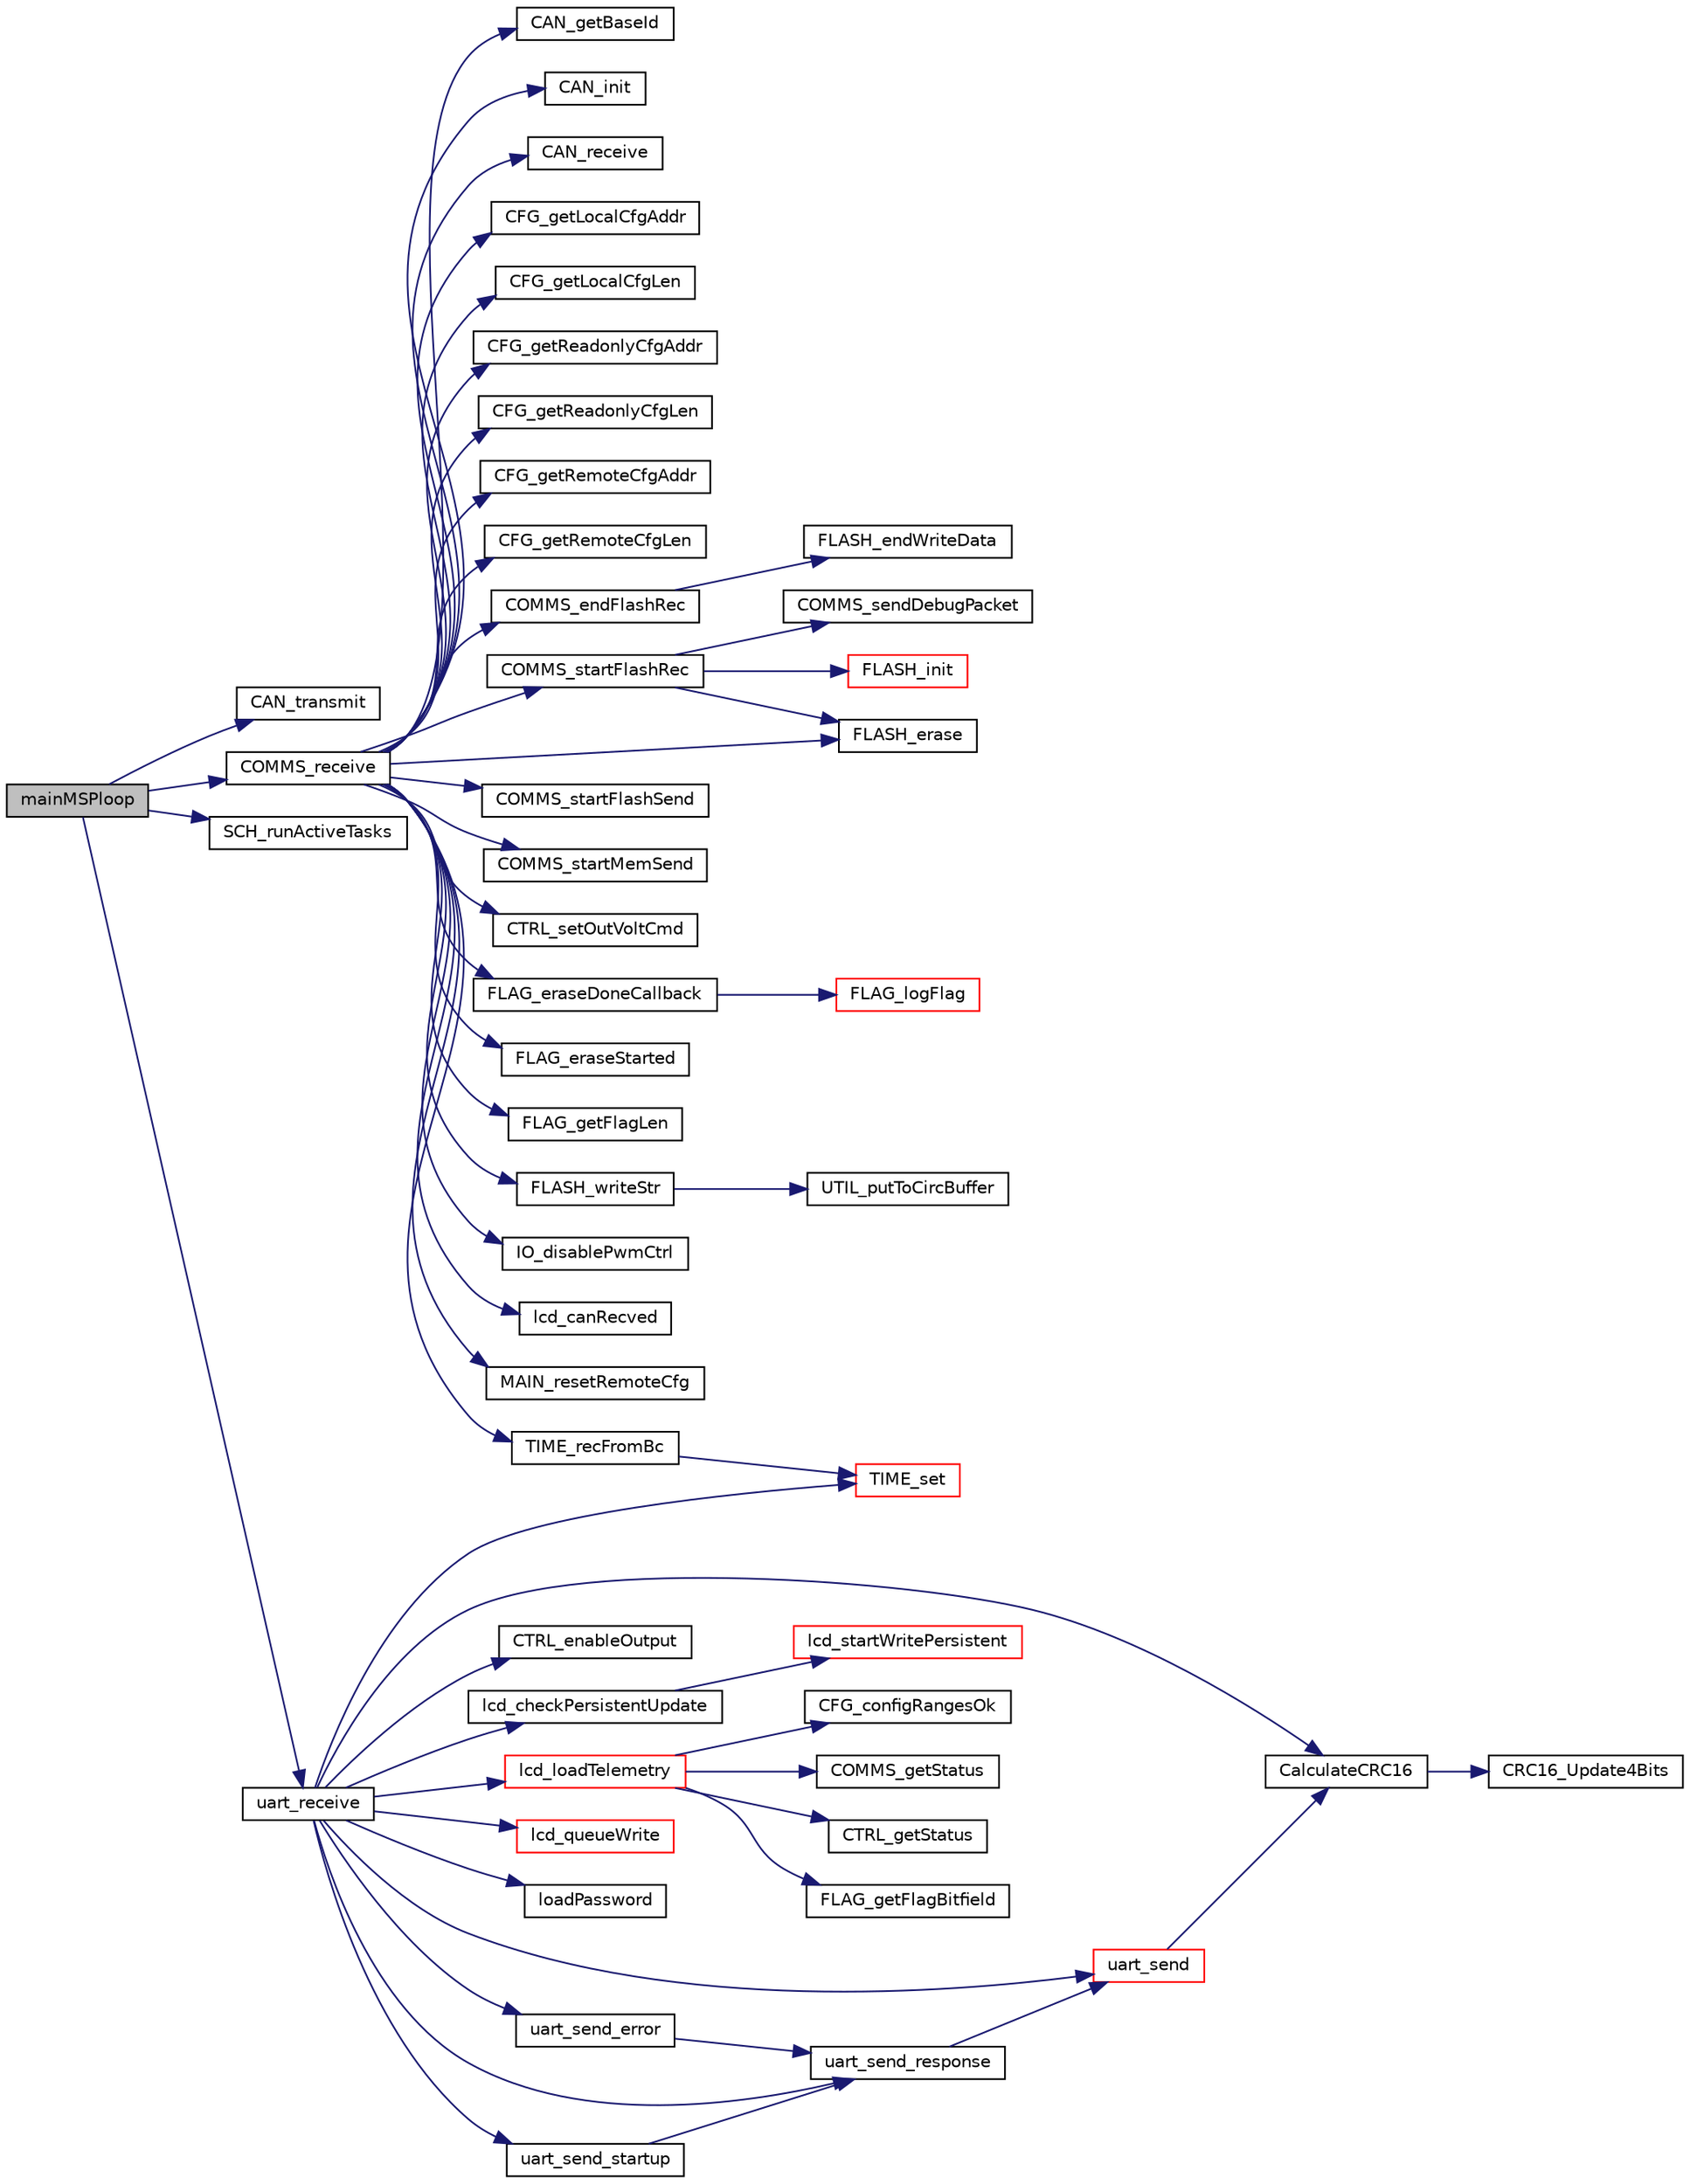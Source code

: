 digraph "mainMSPloop"
{
 // LATEX_PDF_SIZE
  edge [fontname="Helvetica",fontsize="10",labelfontname="Helvetica",labelfontsize="10"];
  node [fontname="Helvetica",fontsize="10",shape=record];
  rankdir="LR";
  Node1 [label="mainMSPloop",height=0.2,width=0.4,color="black", fillcolor="grey75", style="filled", fontcolor="black",tooltip=" "];
  Node1 -> Node2 [color="midnightblue",fontsize="10",style="solid"];
  Node2 [label="CAN_transmit",height=0.2,width=0.4,color="black", fillcolor="white", style="filled",URL="$can_8c.html#a530821485162942b8902bf99a3b2012c",tooltip=" "];
  Node1 -> Node3 [color="midnightblue",fontsize="10",style="solid"];
  Node3 [label="COMMS_receive",height=0.2,width=0.4,color="black", fillcolor="white", style="filled",URL="$comms_8c.html#a8e6604b958225317069baa073a4457a6",tooltip=" "];
  Node3 -> Node4 [color="midnightblue",fontsize="10",style="solid"];
  Node4 [label="CAN_getBaseId",height=0.2,width=0.4,color="black", fillcolor="white", style="filled",URL="$can_8c.html#a4c0209a7cbb07e56e87eb00aa6d8fdf1",tooltip=" "];
  Node3 -> Node5 [color="midnightblue",fontsize="10",style="solid"];
  Node5 [label="CAN_init",height=0.2,width=0.4,color="black", fillcolor="white", style="filled",URL="$can_8c.html#a61a1348d614fbaff3c560113b1314a57",tooltip=" "];
  Node3 -> Node6 [color="midnightblue",fontsize="10",style="solid"];
  Node6 [label="CAN_receive",height=0.2,width=0.4,color="black", fillcolor="white", style="filled",URL="$can_8c.html#a4eccfa3b8b0583ef6184416d1e92351e",tooltip=" "];
  Node3 -> Node7 [color="midnightblue",fontsize="10",style="solid"];
  Node7 [label="CFG_getLocalCfgAddr",height=0.2,width=0.4,color="black", fillcolor="white", style="filled",URL="$cfg_8c.html#a231ab6e626620ddb0f11f690bf167c8a",tooltip=" "];
  Node3 -> Node8 [color="midnightblue",fontsize="10",style="solid"];
  Node8 [label="CFG_getLocalCfgLen",height=0.2,width=0.4,color="black", fillcolor="white", style="filled",URL="$cfg_8c.html#a1c3526bab731497ac7b032cb6b9995e8",tooltip=" "];
  Node3 -> Node9 [color="midnightblue",fontsize="10",style="solid"];
  Node9 [label="CFG_getReadonlyCfgAddr",height=0.2,width=0.4,color="black", fillcolor="white", style="filled",URL="$cfg_8c.html#a7e1ad064a898a11e279b98a0330f57d2",tooltip=" "];
  Node3 -> Node10 [color="midnightblue",fontsize="10",style="solid"];
  Node10 [label="CFG_getReadonlyCfgLen",height=0.2,width=0.4,color="black", fillcolor="white", style="filled",URL="$cfg_8c.html#a0b05ce00e25540fd8a8d0114561e331c",tooltip=" "];
  Node3 -> Node11 [color="midnightblue",fontsize="10",style="solid"];
  Node11 [label="CFG_getRemoteCfgAddr",height=0.2,width=0.4,color="black", fillcolor="white", style="filled",URL="$cfg_8c.html#ae30871bd5bbc31e2b78f76bc23b04037",tooltip=" "];
  Node3 -> Node12 [color="midnightblue",fontsize="10",style="solid"];
  Node12 [label="CFG_getRemoteCfgLen",height=0.2,width=0.4,color="black", fillcolor="white", style="filled",URL="$cfg_8c.html#a07fadbd2a901b389a26199f1323c8b84",tooltip=" "];
  Node3 -> Node13 [color="midnightblue",fontsize="10",style="solid"];
  Node13 [label="COMMS_endFlashRec",height=0.2,width=0.4,color="black", fillcolor="white", style="filled",URL="$comms_8c.html#a58a164f14c292d9d42ed9cc806b13dbd",tooltip=" "];
  Node13 -> Node14 [color="midnightblue",fontsize="10",style="solid"];
  Node14 [label="FLASH_endWriteData",height=0.2,width=0.4,color="black", fillcolor="white", style="filled",URL="$flash_8c.html#a0b3d79861b7d646ad91d6a082da372a9",tooltip=" "];
  Node3 -> Node15 [color="midnightblue",fontsize="10",style="solid"];
  Node15 [label="COMMS_startFlashRec",height=0.2,width=0.4,color="black", fillcolor="white", style="filled",URL="$comms_8c.html#a6e01955d6d0501839da17dcf0690a55a",tooltip=" "];
  Node15 -> Node16 [color="midnightblue",fontsize="10",style="solid"];
  Node16 [label="COMMS_sendDebugPacket",height=0.2,width=0.4,color="black", fillcolor="white", style="filled",URL="$comms_8c.html#aa032b51f936c8734b65d6448a56dd24f",tooltip=" "];
  Node15 -> Node17 [color="midnightblue",fontsize="10",style="solid"];
  Node17 [label="FLASH_erase",height=0.2,width=0.4,color="black", fillcolor="white", style="filled",URL="$flash_8c.html#af9cfc9e7bb2bac30c09b6cfdfd6546fa",tooltip=" "];
  Node15 -> Node18 [color="midnightblue",fontsize="10",style="solid"];
  Node18 [label="FLASH_init",height=0.2,width=0.4,color="red", fillcolor="white", style="filled",URL="$flash_8c.html#a66ab61193d7e18468f038e4f4f06050c",tooltip=" "];
  Node3 -> Node20 [color="midnightblue",fontsize="10",style="solid"];
  Node20 [label="COMMS_startFlashSend",height=0.2,width=0.4,color="black", fillcolor="white", style="filled",URL="$comms_8c.html#ab20f00d5755a2cf44d9eaa4f16eaa45c",tooltip=" "];
  Node3 -> Node21 [color="midnightblue",fontsize="10",style="solid"];
  Node21 [label="COMMS_startMemSend",height=0.2,width=0.4,color="black", fillcolor="white", style="filled",URL="$comms_8c.html#a5e0b425395296a0649293026173ce2b5",tooltip=" "];
  Node3 -> Node22 [color="midnightblue",fontsize="10",style="solid"];
  Node22 [label="CTRL_setOutVoltCmd",height=0.2,width=0.4,color="black", fillcolor="white", style="filled",URL="$ctrl_01_07_xD0_x9A_xD0_xBE_xD0_xBD_xD1_x84_xD0_xBB_xD0_xB8_xD0_xBA_xD1_x82_xD1_x83_xD1_x8E_xD1_x289479354af9cbc005bd3481d783ccac.html#a57614fc72bc43ea04d77e9a0cd1d8194",tooltip=" "];
  Node3 -> Node23 [color="midnightblue",fontsize="10",style="solid"];
  Node23 [label="FLAG_eraseDoneCallback",height=0.2,width=0.4,color="black", fillcolor="white", style="filled",URL="$flag_8c.html#a92cfe34941d4c588f3d8d4b58017a3b6",tooltip=" "];
  Node23 -> Node24 [color="midnightblue",fontsize="10",style="solid"];
  Node24 [label="FLAG_logFlag",height=0.2,width=0.4,color="red", fillcolor="white", style="filled",URL="$flag_8c.html#aa1dbaf2631cf74d8be01d658469703bd",tooltip=" "];
  Node3 -> Node26 [color="midnightblue",fontsize="10",style="solid"];
  Node26 [label="FLAG_eraseStarted",height=0.2,width=0.4,color="black", fillcolor="white", style="filled",URL="$flag_8c.html#a1dcc3f19f5e1a4804970820153bb8b51",tooltip=" "];
  Node3 -> Node27 [color="midnightblue",fontsize="10",style="solid"];
  Node27 [label="FLAG_getFlagLen",height=0.2,width=0.4,color="black", fillcolor="white", style="filled",URL="$flag_8c.html#aa7b99d7c513bb6fd74f0eefaf97669f3",tooltip=" "];
  Node3 -> Node17 [color="midnightblue",fontsize="10",style="solid"];
  Node3 -> Node28 [color="midnightblue",fontsize="10",style="solid"];
  Node28 [label="FLASH_writeStr",height=0.2,width=0.4,color="black", fillcolor="white", style="filled",URL="$flash_8c.html#a824adb1e4989c662e38cb5238726330e",tooltip=" "];
  Node28 -> Node29 [color="midnightblue",fontsize="10",style="solid"];
  Node29 [label="UTIL_putToCircBuffer",height=0.2,width=0.4,color="black", fillcolor="white", style="filled",URL="$util_8c.html#adcd1908fd8788c7dd4bc84201269d89d",tooltip=" "];
  Node3 -> Node30 [color="midnightblue",fontsize="10",style="solid"];
  Node30 [label="IO_disablePwmCtrl",height=0.2,width=0.4,color="black", fillcolor="white", style="filled",URL="$io_8h.html#add100bba23de7b0f74bd6450111f7054",tooltip=" "];
  Node3 -> Node31 [color="midnightblue",fontsize="10",style="solid"];
  Node31 [label="lcd_canRecved",height=0.2,width=0.4,color="black", fillcolor="white", style="filled",URL="$lcd_8c.html#a6f6dddc4b28ce0ab95155f74740d257f",tooltip=" "];
  Node3 -> Node32 [color="midnightblue",fontsize="10",style="solid"];
  Node32 [label="MAIN_resetRemoteCfg",height=0.2,width=0.4,color="black", fillcolor="white", style="filled",URL="$main_8c.html#a58921d4d8fb76bc3b22ae4ef0a9e0e03",tooltip=" "];
  Node3 -> Node33 [color="midnightblue",fontsize="10",style="solid"];
  Node33 [label="TIME_recFromBc",height=0.2,width=0.4,color="black", fillcolor="white", style="filled",URL="$time_8c.html#a3b41f2ad3dc947ffa036cda7eb6cb908",tooltip=" "];
  Node33 -> Node34 [color="midnightblue",fontsize="10",style="solid"];
  Node34 [label="TIME_set",height=0.2,width=0.4,color="red", fillcolor="white", style="filled",URL="$time_8c.html#a7478160ced4153bea7fc46321cd808a8",tooltip=" "];
  Node1 -> Node36 [color="midnightblue",fontsize="10",style="solid"];
  Node36 [label="SCH_runActiveTasks",height=0.2,width=0.4,color="black", fillcolor="white", style="filled",URL="$sch_8c.html#abc14896932bcba2a5d80c216fc2b97e4",tooltip=" "];
  Node1 -> Node37 [color="midnightblue",fontsize="10",style="solid"];
  Node37 [label="uart_receive",height=0.2,width=0.4,color="black", fillcolor="white", style="filled",URL="$usci_8c.html#a64bd3fadf45c225d0190b6718ef2573d",tooltip=" "];
  Node37 -> Node38 [color="midnightblue",fontsize="10",style="solid"];
  Node38 [label="CalculateCRC16",height=0.2,width=0.4,color="black", fillcolor="white", style="filled",URL="$crc16_8c.html#a2783e18fd5b314e656d988aed16c1116",tooltip=" "];
  Node38 -> Node39 [color="midnightblue",fontsize="10",style="solid"];
  Node39 [label="CRC16_Update4Bits",height=0.2,width=0.4,color="black", fillcolor="white", style="filled",URL="$crc16_8c.html#aa3f82d8f012e4928bc40a18a6e66e161",tooltip=" "];
  Node37 -> Node40 [color="midnightblue",fontsize="10",style="solid"];
  Node40 [label="CTRL_enableOutput",height=0.2,width=0.4,color="black", fillcolor="white", style="filled",URL="$ctrl_01_07_xD0_x9A_xD0_xBE_xD0_xBD_xD1_x84_xD0_xBB_xD0_xB8_xD0_xBA_xD1_x82_xD1_x83_xD1_x8E_xD1_x289479354af9cbc005bd3481d783ccac.html#ac0276232d492f0a177646889ceb91471",tooltip=" "];
  Node37 -> Node41 [color="midnightblue",fontsize="10",style="solid"];
  Node41 [label="lcd_checkPersistentUpdate",height=0.2,width=0.4,color="black", fillcolor="white", style="filled",URL="$lcd_8c.html#a6eb124736e24544036568a49ee05276a",tooltip=" "];
  Node41 -> Node42 [color="midnightblue",fontsize="10",style="solid"];
  Node42 [label="lcd_startWritePersistent",height=0.2,width=0.4,color="red", fillcolor="white", style="filled",URL="$lcd_8c.html#a927bd441fb8a946c250345b7a26550f2",tooltip=" "];
  Node37 -> Node44 [color="midnightblue",fontsize="10",style="solid"];
  Node44 [label="lcd_loadTelemetry",height=0.2,width=0.4,color="red", fillcolor="white", style="filled",URL="$lcd_8c.html#a533b144b3ac324ba05a546f78e62548e",tooltip=" "];
  Node44 -> Node45 [color="midnightblue",fontsize="10",style="solid"];
  Node45 [label="CFG_configRangesOk",height=0.2,width=0.4,color="black", fillcolor="white", style="filled",URL="$cfg_8c.html#a2e3f61c31333043dcc47cad39cc273e5",tooltip=" "];
  Node44 -> Node46 [color="midnightblue",fontsize="10",style="solid"];
  Node46 [label="COMMS_getStatus",height=0.2,width=0.4,color="black", fillcolor="white", style="filled",URL="$comms_8c.html#a9fb233cb023229df11e2da58e6d199d2",tooltip=" "];
  Node44 -> Node47 [color="midnightblue",fontsize="10",style="solid"];
  Node47 [label="CTRL_getStatus",height=0.2,width=0.4,color="black", fillcolor="white", style="filled",URL="$ctrl_01_07_xD0_x9A_xD0_xBE_xD0_xBD_xD1_x84_xD0_xBB_xD0_xB8_xD0_xBA_xD1_x82_xD1_x83_xD1_x8E_xD1_x289479354af9cbc005bd3481d783ccac.html#aba9e453bd910ac5c262baa6206a23849",tooltip=" "];
  Node44 -> Node48 [color="midnightblue",fontsize="10",style="solid"];
  Node48 [label="FLAG_getFlagBitfield",height=0.2,width=0.4,color="black", fillcolor="white", style="filled",URL="$flag_8c.html#ab422bfe8ad33c4503144a508451cbb84",tooltip=" "];
  Node37 -> Node54 [color="midnightblue",fontsize="10",style="solid"];
  Node54 [label="lcd_queueWrite",height=0.2,width=0.4,color="red", fillcolor="white", style="filled",URL="$lcd_8c.html#aad0ce170782fdfb3358befc08da9d42c",tooltip=" "];
  Node37 -> Node60 [color="midnightblue",fontsize="10",style="solid"];
  Node60 [label="loadPassword",height=0.2,width=0.4,color="black", fillcolor="white", style="filled",URL="$usci_8c.html#ab252ee86fdf9965c2f53455c069f4976",tooltip=" "];
  Node37 -> Node34 [color="midnightblue",fontsize="10",style="solid"];
  Node37 -> Node61 [color="midnightblue",fontsize="10",style="solid"];
  Node61 [label="uart_send",height=0.2,width=0.4,color="red", fillcolor="white", style="filled",URL="$usci_8c.html#adc2a1a197144cfbe10c0f585f1e8008c",tooltip=" "];
  Node61 -> Node38 [color="midnightblue",fontsize="10",style="solid"];
  Node37 -> Node63 [color="midnightblue",fontsize="10",style="solid"];
  Node63 [label="uart_send_error",height=0.2,width=0.4,color="black", fillcolor="white", style="filled",URL="$usci_8c.html#a26fb8b32000f508f76dccb9c9d77f3fd",tooltip=" "];
  Node63 -> Node64 [color="midnightblue",fontsize="10",style="solid"];
  Node64 [label="uart_send_response",height=0.2,width=0.4,color="black", fillcolor="white", style="filled",URL="$usci_8c.html#a27dbf879f0ac9f3a2a4c52b064823a8e",tooltip=" "];
  Node64 -> Node61 [color="midnightblue",fontsize="10",style="solid"];
  Node37 -> Node64 [color="midnightblue",fontsize="10",style="solid"];
  Node37 -> Node65 [color="midnightblue",fontsize="10",style="solid"];
  Node65 [label="uart_send_startup",height=0.2,width=0.4,color="black", fillcolor="white", style="filled",URL="$usci_8c.html#a370299e239f2550d395ad9ea897dcac5",tooltip=" "];
  Node65 -> Node64 [color="midnightblue",fontsize="10",style="solid"];
}
